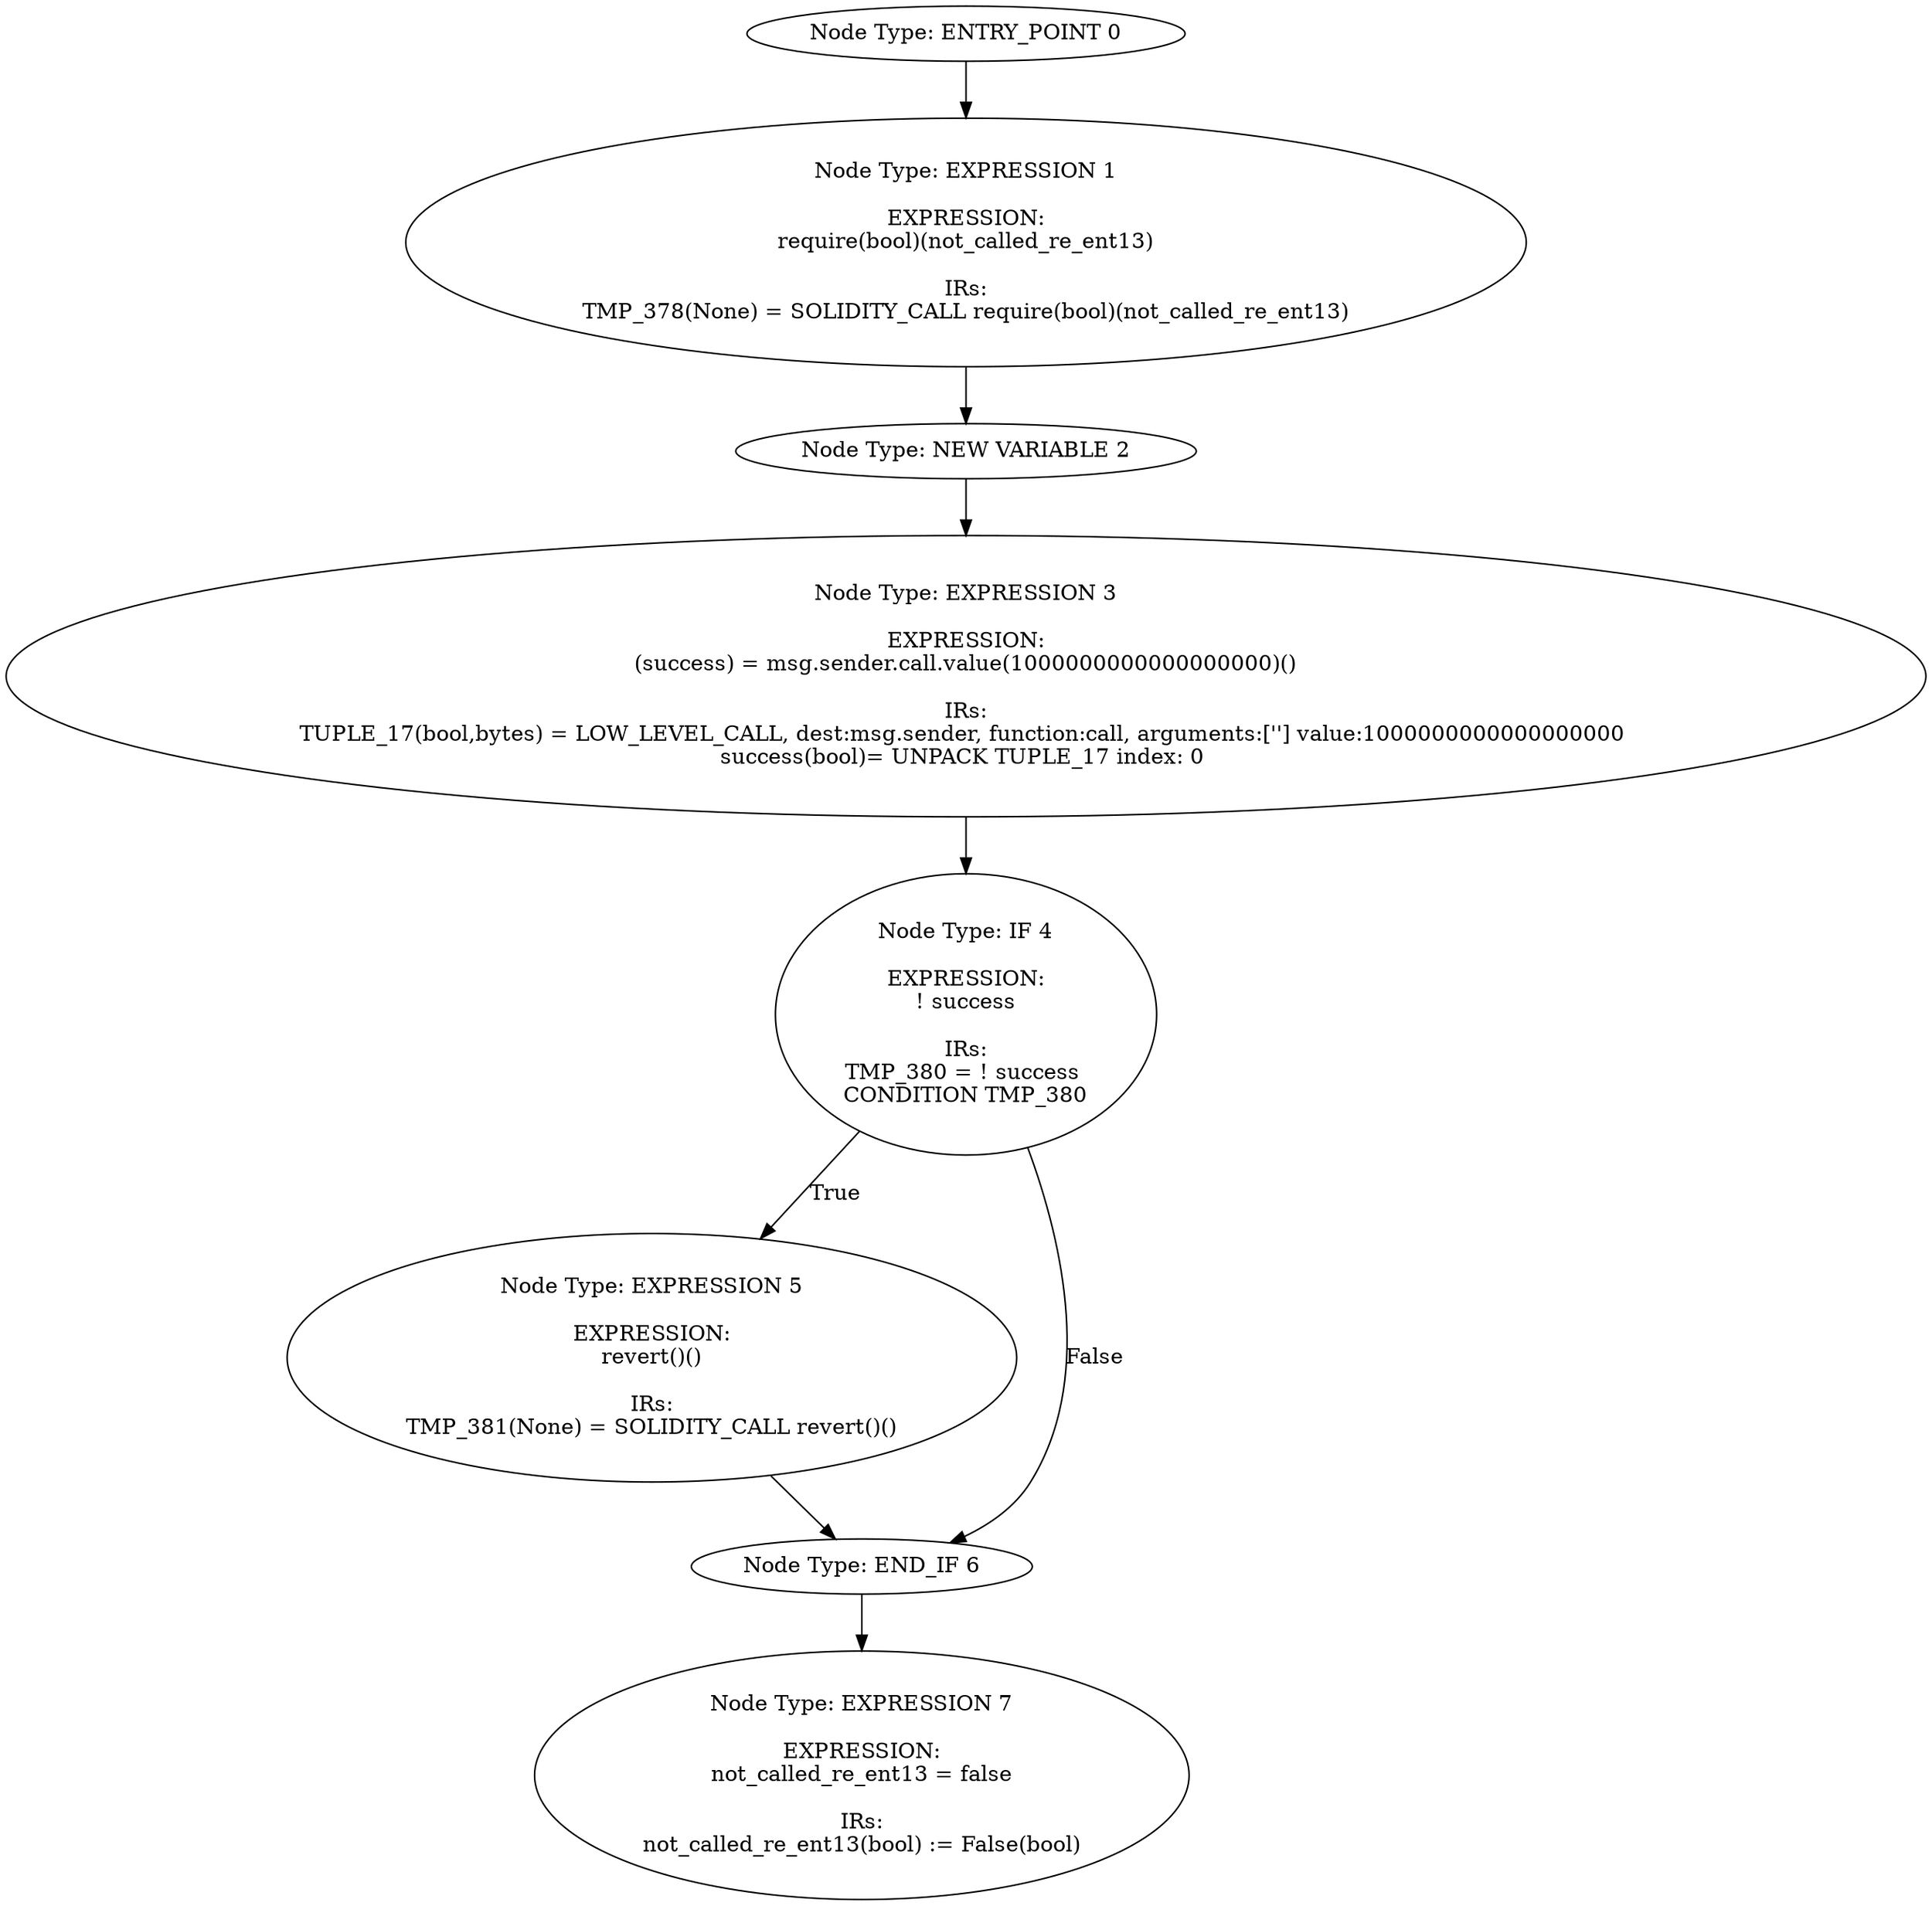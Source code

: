 digraph{
0[label="Node Type: ENTRY_POINT 0
"];
0->1;
1[label="Node Type: EXPRESSION 1

EXPRESSION:
require(bool)(not_called_re_ent13)

IRs:
TMP_378(None) = SOLIDITY_CALL require(bool)(not_called_re_ent13)"];
1->2;
2[label="Node Type: NEW VARIABLE 2
"];
2->3;
3[label="Node Type: EXPRESSION 3

EXPRESSION:
(success) = msg.sender.call.value(1000000000000000000)()

IRs:
TUPLE_17(bool,bytes) = LOW_LEVEL_CALL, dest:msg.sender, function:call, arguments:[''] value:1000000000000000000 
success(bool)= UNPACK TUPLE_17 index: 0 "];
3->4;
4[label="Node Type: IF 4

EXPRESSION:
! success

IRs:
TMP_380 = ! success 
CONDITION TMP_380"];
4->5[label="True"];
4->6[label="False"];
5[label="Node Type: EXPRESSION 5

EXPRESSION:
revert()()

IRs:
TMP_381(None) = SOLIDITY_CALL revert()()"];
5->6;
6[label="Node Type: END_IF 6
"];
6->7;
7[label="Node Type: EXPRESSION 7

EXPRESSION:
not_called_re_ent13 = false

IRs:
not_called_re_ent13(bool) := False(bool)"];
}
